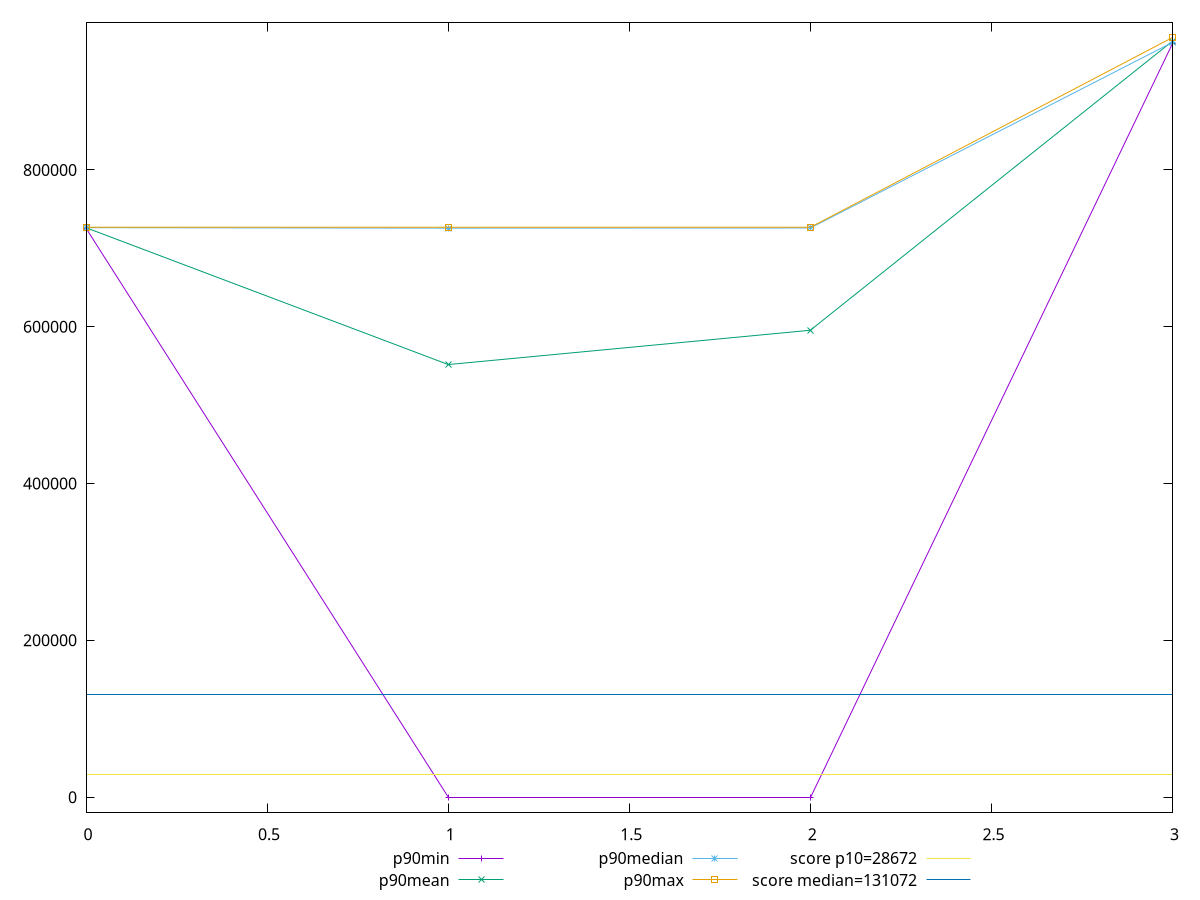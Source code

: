 reset

$p90Min <<EOF
0 725709.4943055555
1 0
2 0
3 961243.4292083333
EOF

$p90Mean <<EOF
0 726297.7424479167
1 551794.0944200649
2 595558.8433688022
3 964373.8409916961
EOF

$p90Median <<EOF
0 726366.2397222222
1 725769.5933680555
2 725972.9801388888
3 962738.5575625001
EOF

$p90Max <<EOF
0 726944.6002777778
1 726908.8672222222
2 726895.9927777777
3 968962.2471805557
EOF

set key outside below
set xrange [0:3]
set yrange [-19379.244943611116:988341.4921241668]
set trange [-19379.244943611116:988341.4921241668]
set terminal svg size 640, 560 enhanced background rgb 'white'
set output "reports/report_00027_2021-02-24T12-40-31.850Z/uses-long-cache-ttl/progression/value.svg"

plot $p90Min title "p90min" with linespoints, \
     $p90Mean title "p90mean" with linespoints, \
     $p90Median title "p90median" with linespoints, \
     $p90Max title "p90max" with linespoints, \
     28672 title "score p10=28672", \
     131072 title "score median=131072"

reset
